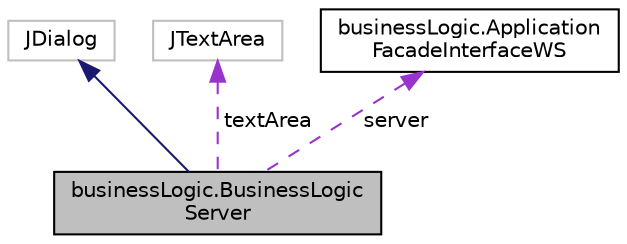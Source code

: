 digraph "businessLogic.BusinessLogicServer"
{
 // LATEX_PDF_SIZE
  edge [fontname="Helvetica",fontsize="10",labelfontname="Helvetica",labelfontsize="10"];
  node [fontname="Helvetica",fontsize="10",shape=record];
  Node2 [label="businessLogic.BusinessLogic\lServer",height=0.2,width=0.4,color="black", fillcolor="grey75", style="filled", fontcolor="black",tooltip=" "];
  Node3 -> Node2 [dir="back",color="midnightblue",fontsize="10",style="solid"];
  Node3 [label="JDialog",height=0.2,width=0.4,color="grey75", fillcolor="white", style="filled",tooltip=" "];
  Node4 -> Node2 [dir="back",color="darkorchid3",fontsize="10",style="dashed",label=" textArea" ];
  Node4 [label="JTextArea",height=0.2,width=0.4,color="grey75", fillcolor="white", style="filled",tooltip=" "];
  Node5 -> Node2 [dir="back",color="darkorchid3",fontsize="10",style="dashed",label=" server" ];
  Node5 [label="businessLogic.Application\lFacadeInterfaceWS",height=0.2,width=0.4,color="black", fillcolor="white", style="filled",URL="$interfacebusiness_logic_1_1_application_facade_interface_w_s.html",tooltip=" "];
}
